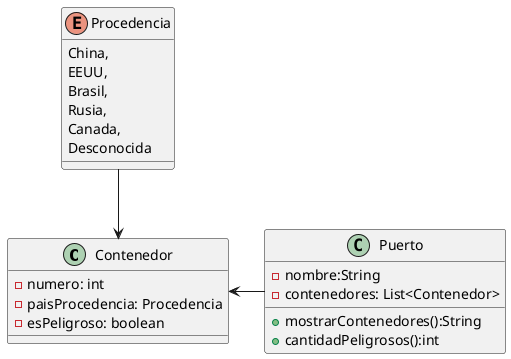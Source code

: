 @startuml
'https://plantuml.com/sequence-diagram
class Contenedor{
-numero: int
-paisProcedencia: Procedencia
-esPeligroso: boolean
}
Procedencia -->Contenedor
Contenedor <-r- Puerto
class Puerto{
-nombre:String
-contenedores: List<Contenedor>
+mostrarContenedores():String
+cantidadPeligrosos():int
}
enum Procedencia{
China,
EEUU,
Brasil,
Rusia,
Canada,
Desconocida
}
@enduml